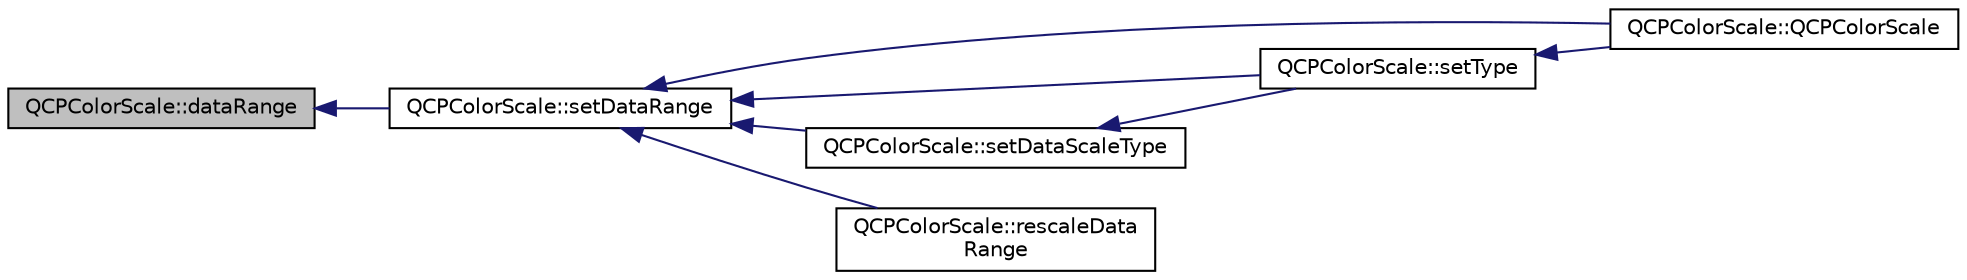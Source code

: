 digraph "QCPColorScale::dataRange"
{
  edge [fontname="Helvetica",fontsize="10",labelfontname="Helvetica",labelfontsize="10"];
  node [fontname="Helvetica",fontsize="10",shape=record];
  rankdir="LR";
  Node1 [label="QCPColorScale::dataRange",height=0.2,width=0.4,color="black", fillcolor="grey75", style="filled", fontcolor="black"];
  Node1 -> Node2 [dir="back",color="midnightblue",fontsize="10",style="solid",fontname="Helvetica"];
  Node2 [label="QCPColorScale::setDataRange",height=0.2,width=0.4,color="black", fillcolor="white", style="filled",URL="$class_q_c_p_color_scale.html#abe88633003a26d1e756aa74984587fef"];
  Node2 -> Node3 [dir="back",color="midnightblue",fontsize="10",style="solid",fontname="Helvetica"];
  Node3 [label="QCPColorScale::QCPColorScale",height=0.2,width=0.4,color="black", fillcolor="white", style="filled",URL="$class_q_c_p_color_scale.html#aa8debce1be38b54287c04d4f584394b4"];
  Node2 -> Node4 [dir="back",color="midnightblue",fontsize="10",style="solid",fontname="Helvetica"];
  Node4 [label="QCPColorScale::setType",height=0.2,width=0.4,color="black", fillcolor="white", style="filled",URL="$class_q_c_p_color_scale.html#a1bf9bdb291927c422dd66b404b206f1f"];
  Node4 -> Node3 [dir="back",color="midnightblue",fontsize="10",style="solid",fontname="Helvetica"];
  Node2 -> Node5 [dir="back",color="midnightblue",fontsize="10",style="solid",fontname="Helvetica"];
  Node5 [label="QCPColorScale::setDataScaleType",height=0.2,width=0.4,color="black", fillcolor="white", style="filled",URL="$class_q_c_p_color_scale.html#aeb6107d67dd7325145b2498abae67fc3"];
  Node5 -> Node4 [dir="back",color="midnightblue",fontsize="10",style="solid",fontname="Helvetica"];
  Node2 -> Node6 [dir="back",color="midnightblue",fontsize="10",style="solid",fontname="Helvetica"];
  Node6 [label="QCPColorScale::rescaleData\lRange",height=0.2,width=0.4,color="black", fillcolor="white", style="filled",URL="$class_q_c_p_color_scale.html#a425983db4478543924ddbd04ea20a356"];
}
